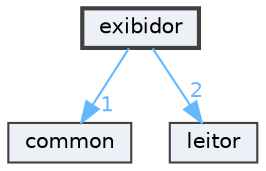 digraph "exibidor"
{
 // LATEX_PDF_SIZE
  bgcolor="transparent";
  edge [fontname=Helvetica,fontsize=10,labelfontname=Helvetica,labelfontsize=10];
  node [fontname=Helvetica,fontsize=10,shape=box,height=0.2,width=0.4];
  compound=true
  dir_8d3049d71eeecd4cae17f6f530af8ae6 [label="exibidor", fillcolor="#edf0f7", color="grey25", style="filled,bold", URL="dir_8d3049d71eeecd4cae17f6f530af8ae6.html",tooltip=""];
  dir_bdd9a5d540de89e9fe90efdfc6973a4f [label="common", fillcolor="#edf0f7", color="grey25", style="filled", URL="dir_bdd9a5d540de89e9fe90efdfc6973a4f.html",tooltip=""];
  dir_c1c241a727a42ce8eede827dfbb8f6c6 [label="leitor", fillcolor="#edf0f7", color="grey25", style="filled", URL="dir_c1c241a727a42ce8eede827dfbb8f6c6.html",tooltip=""];
  dir_8d3049d71eeecd4cae17f6f530af8ae6->dir_bdd9a5d540de89e9fe90efdfc6973a4f [headlabel="1", labeldistance=1.5 headhref="dir_000001_000000.html" color="steelblue1" fontcolor="steelblue1"];
  dir_8d3049d71eeecd4cae17f6f530af8ae6->dir_c1c241a727a42ce8eede827dfbb8f6c6 [headlabel="2", labeldistance=1.5 headhref="dir_000001_000006.html" color="steelblue1" fontcolor="steelblue1"];
}
